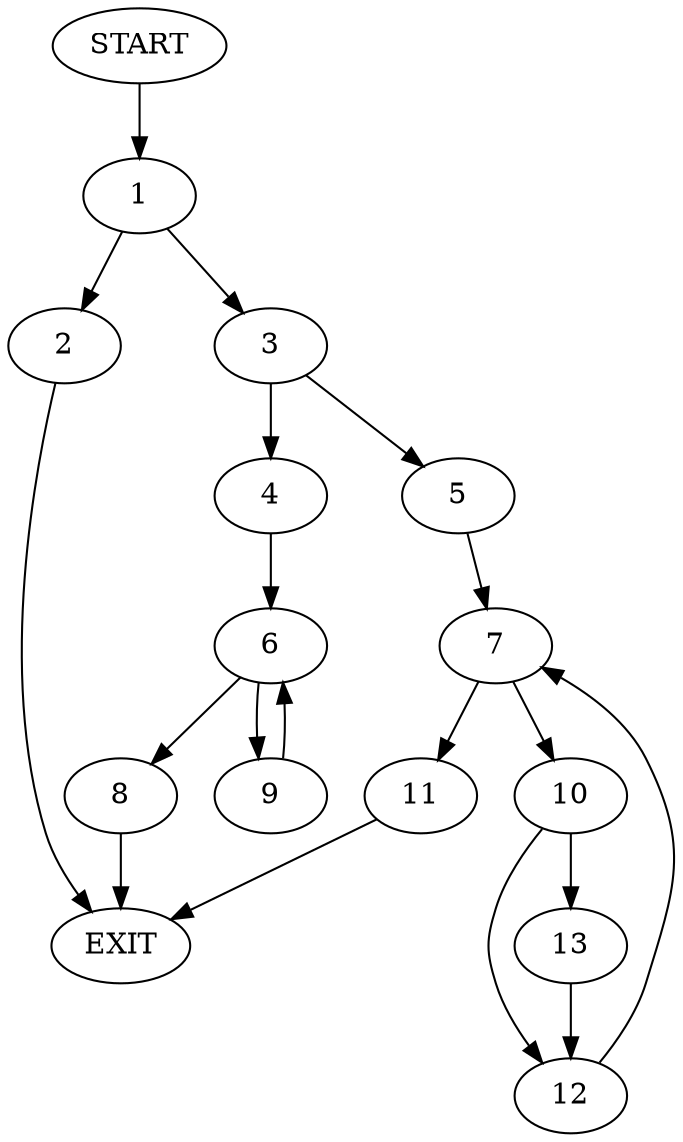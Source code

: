 digraph {
0 [label="START"]
14 [label="EXIT"]
0 -> 1
1 -> 2
1 -> 3
3 -> 4
3 -> 5
2 -> 14
4 -> 6
5 -> 7
6 -> 8
6 -> 9
8 -> 14
9 -> 6
7 -> 10
7 -> 11
11 -> 14
10 -> 12
10 -> 13
12 -> 7
13 -> 12
}
